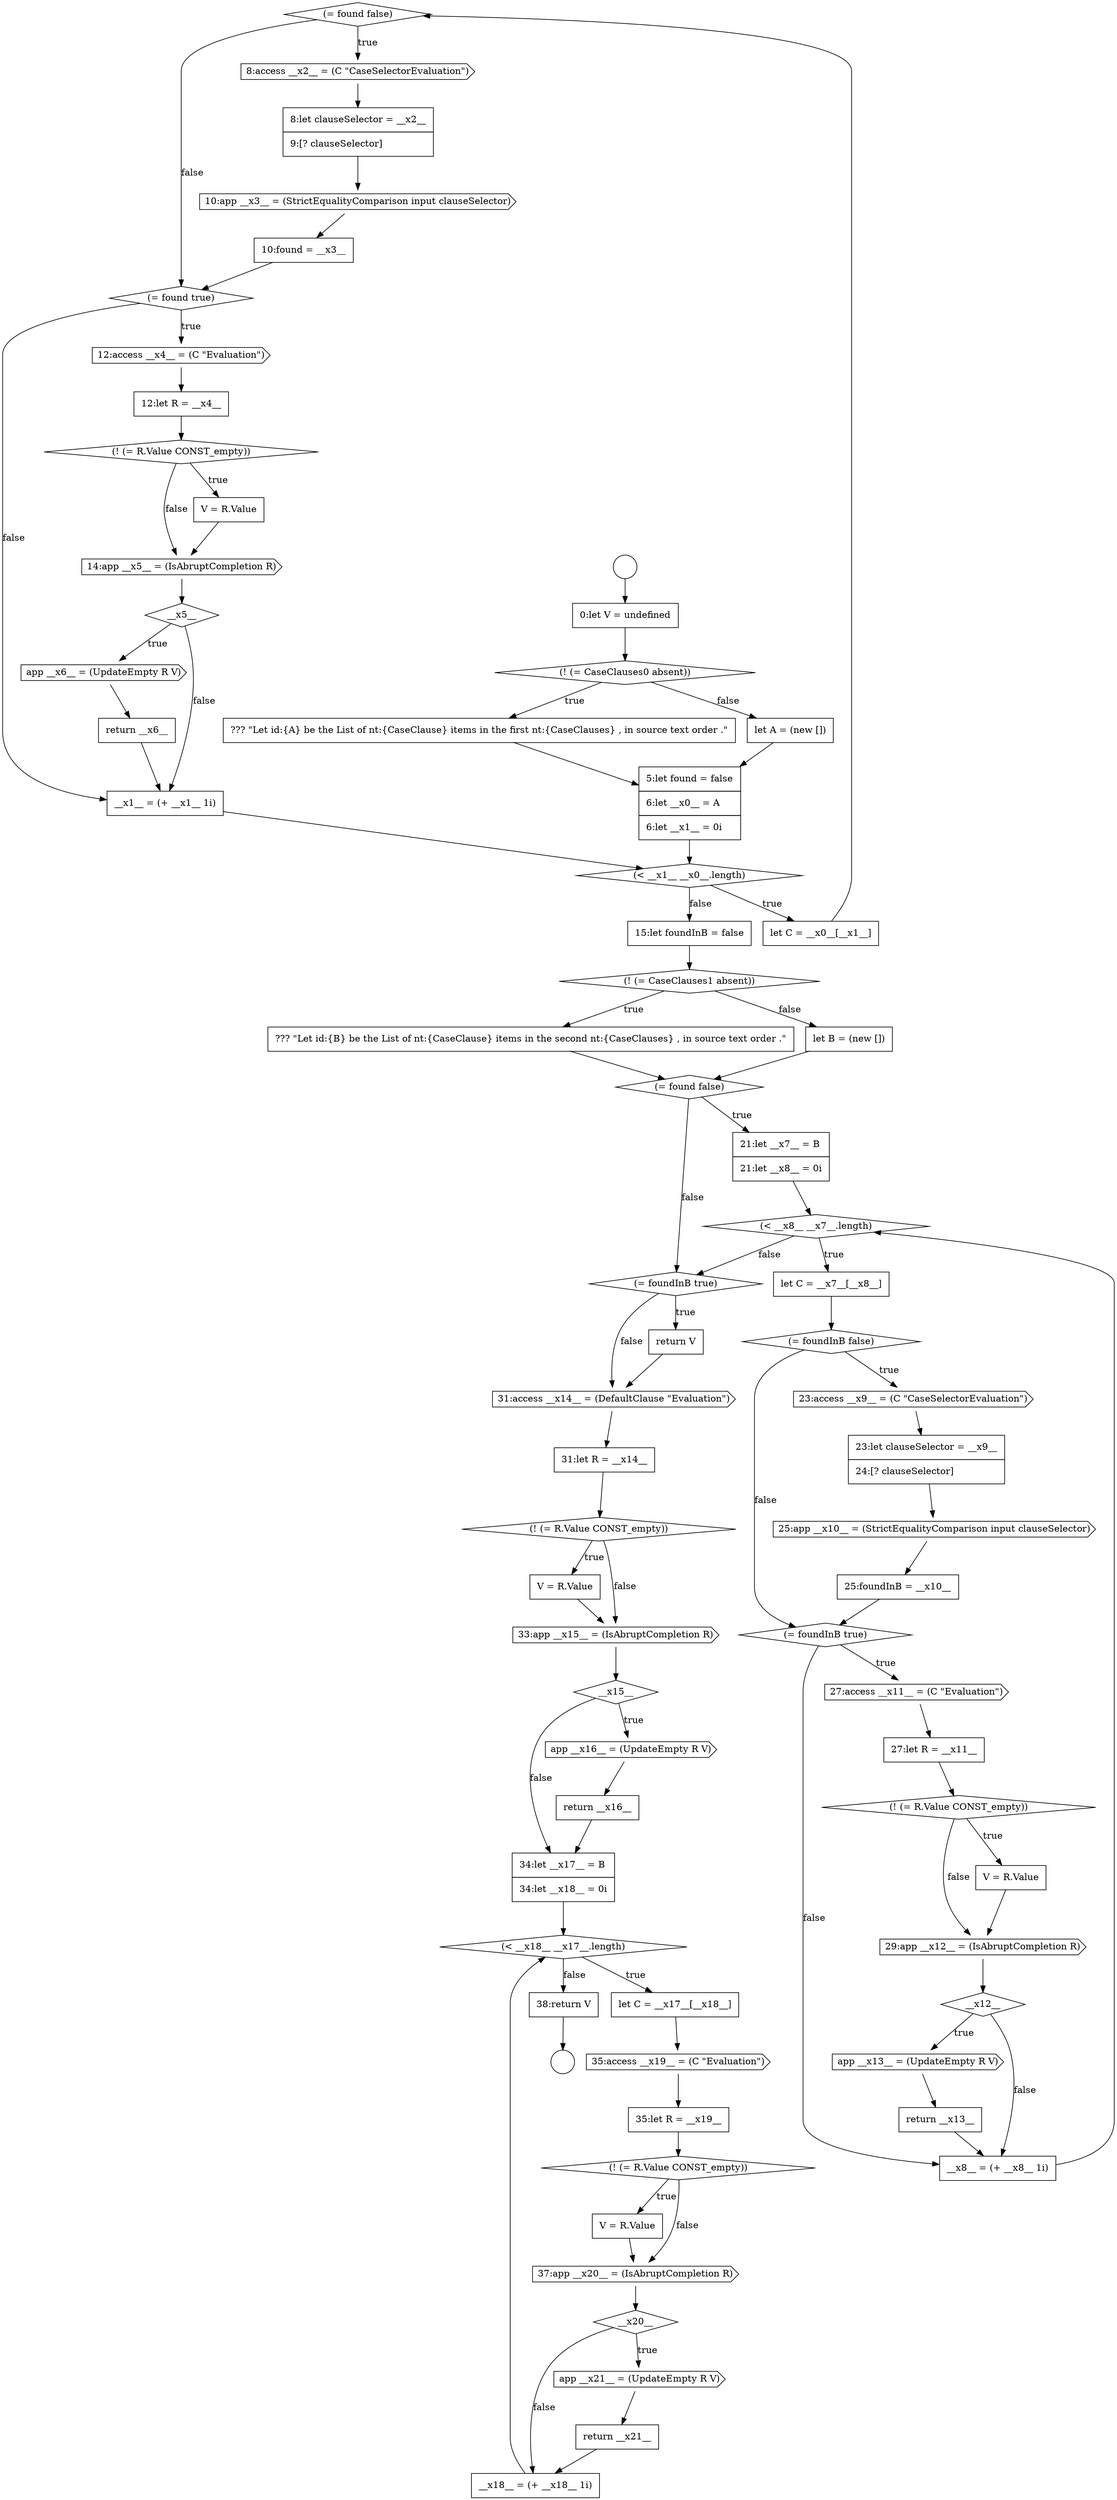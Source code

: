 digraph {
  node7361 [shape=diamond, label=<<font color="black">(= found false)</font>> color="black" fillcolor="white" style=filled]
  node7385 [shape=cds, label=<<font color="black">23:access __x9__ = (C &quot;CaseSelectorEvaluation&quot;)</font>> color="black" fillcolor="white" style=filled]
  node7411 [shape=none, margin=0, label=<<font color="black">
    <table border="0" cellborder="1" cellspacing="0" cellpadding="10">
      <tr><td align="left">let C = __x17__[__x18__]</td></tr>
    </table>
  </font>> color="black" fillcolor="white" style=filled]
  node7394 [shape=cds, label=<<font color="black">29:app __x12__ = (IsAbruptCompletion R)</font>> color="black" fillcolor="white" style=filled]
  node7402 [shape=none, margin=0, label=<<font color="black">
    <table border="0" cellborder="1" cellspacing="0" cellpadding="10">
      <tr><td align="left">31:let R = __x14__</td></tr>
    </table>
  </font>> color="black" fillcolor="white" style=filled]
  node7367 [shape=cds, label=<<font color="black">12:access __x4__ = (C &quot;Evaluation&quot;)</font>> color="black" fillcolor="white" style=filled]
  node7375 [shape=none, margin=0, label=<<font color="black">
    <table border="0" cellborder="1" cellspacing="0" cellpadding="10">
      <tr><td align="left">__x1__ = (+ __x1__ 1i)</td></tr>
    </table>
  </font>> color="black" fillcolor="white" style=filled]
  node7373 [shape=cds, label=<<font color="black">app __x6__ = (UpdateEmpty R V)</font>> color="black" fillcolor="white" style=filled]
  node7396 [shape=cds, label=<<font color="black">app __x13__ = (UpdateEmpty R V)</font>> color="black" fillcolor="white" style=filled]
  node7358 [shape=none, margin=0, label=<<font color="black">
    <table border="0" cellborder="1" cellspacing="0" cellpadding="10">
      <tr><td align="left">5:let found = false</td></tr>
      <tr><td align="left">6:let __x0__ = A</td></tr>
      <tr><td align="left">6:let __x1__ = 0i</td></tr>
    </table>
  </font>> color="black" fillcolor="white" style=filled]
  node7409 [shape=none, margin=0, label=<<font color="black">
    <table border="0" cellborder="1" cellspacing="0" cellpadding="10">
      <tr><td align="left">34:let __x17__ = B</td></tr>
      <tr><td align="left">34:let __x18__ = 0i</td></tr>
    </table>
  </font>> color="black" fillcolor="white" style=filled]
  node7377 [shape=diamond, label=<<font color="black">(! (= CaseClauses1 absent))</font>> color="black" fillcolor="white" style=filled]
  node7368 [shape=none, margin=0, label=<<font color="black">
    <table border="0" cellborder="1" cellspacing="0" cellpadding="10">
      <tr><td align="left">12:let R = __x4__</td></tr>
    </table>
  </font>> color="black" fillcolor="white" style=filled]
  node7405 [shape=cds, label=<<font color="black">33:app __x15__ = (IsAbruptCompletion R)</font>> color="black" fillcolor="white" style=filled]
  node7400 [shape=none, margin=0, label=<<font color="black">
    <table border="0" cellborder="1" cellspacing="0" cellpadding="10">
      <tr><td align="left">return V</td></tr>
    </table>
  </font>> color="black" fillcolor="white" style=filled]
  node7364 [shape=cds, label=<<font color="black">10:app __x3__ = (StrictEqualityComparison input clauseSelector)</font>> color="black" fillcolor="white" style=filled]
  node7390 [shape=cds, label=<<font color="black">27:access __x11__ = (C &quot;Evaluation&quot;)</font>> color="black" fillcolor="white" style=filled]
  node7386 [shape=none, margin=0, label=<<font color="black">
    <table border="0" cellborder="1" cellspacing="0" cellpadding="10">
      <tr><td align="left">23:let clauseSelector = __x9__</td></tr>
      <tr><td align="left">24:[? clauseSelector]</td></tr>
    </table>
  </font>> color="black" fillcolor="white" style=filled]
  node7418 [shape=cds, label=<<font color="black">app __x21__ = (UpdateEmpty R V)</font>> color="black" fillcolor="white" style=filled]
  node7401 [shape=cds, label=<<font color="black">31:access __x14__ = (DefaultClause &quot;Evaluation&quot;)</font>> color="black" fillcolor="white" style=filled]
  node7369 [shape=diamond, label=<<font color="black">(! (= R.Value CONST_empty))</font>> color="black" fillcolor="white" style=filled]
  node7376 [shape=none, margin=0, label=<<font color="black">
    <table border="0" cellborder="1" cellspacing="0" cellpadding="10">
      <tr><td align="left">15:let foundInB = false</td></tr>
    </table>
  </font>> color="black" fillcolor="white" style=filled]
  node7413 [shape=none, margin=0, label=<<font color="black">
    <table border="0" cellborder="1" cellspacing="0" cellpadding="10">
      <tr><td align="left">35:let R = __x19__</td></tr>
    </table>
  </font>> color="black" fillcolor="white" style=filled]
  node7381 [shape=none, margin=0, label=<<font color="black">
    <table border="0" cellborder="1" cellspacing="0" cellpadding="10">
      <tr><td align="left">21:let __x7__ = B</td></tr>
      <tr><td align="left">21:let __x8__ = 0i</td></tr>
    </table>
  </font>> color="black" fillcolor="white" style=filled]
  node7354 [shape=none, margin=0, label=<<font color="black">
    <table border="0" cellborder="1" cellspacing="0" cellpadding="10">
      <tr><td align="left">0:let V = undefined</td></tr>
    </table>
  </font>> color="black" fillcolor="white" style=filled]
  node7408 [shape=none, margin=0, label=<<font color="black">
    <table border="0" cellborder="1" cellspacing="0" cellpadding="10">
      <tr><td align="left">return __x16__</td></tr>
    </table>
  </font>> color="black" fillcolor="white" style=filled]
  node7393 [shape=none, margin=0, label=<<font color="black">
    <table border="0" cellborder="1" cellspacing="0" cellpadding="10">
      <tr><td align="left">V = R.Value</td></tr>
    </table>
  </font>> color="black" fillcolor="white" style=filled]
  node7357 [shape=none, margin=0, label=<<font color="black">
    <table border="0" cellborder="1" cellspacing="0" cellpadding="10">
      <tr><td align="left">let A = (new [])</td></tr>
    </table>
  </font>> color="black" fillcolor="white" style=filled]
  node7410 [shape=diamond, label=<<font color="black">(&lt; __x18__ __x17__.length)</font>> color="black" fillcolor="white" style=filled]
  node7353 [shape=circle label=" " color="black" fillcolor="white" style=filled]
  node7378 [shape=none, margin=0, label=<<font color="black">
    <table border="0" cellborder="1" cellspacing="0" cellpadding="10">
      <tr><td align="left">??? &quot;Let id:{B} be the List of nt:{CaseClause} items in the second nt:{CaseClauses} , in source text order .&quot;</td></tr>
    </table>
  </font>> color="black" fillcolor="white" style=filled]
  node7421 [shape=none, margin=0, label=<<font color="black">
    <table border="0" cellborder="1" cellspacing="0" cellpadding="10">
      <tr><td align="left">38:return V</td></tr>
    </table>
  </font>> color="black" fillcolor="white" style=filled]
  node7389 [shape=diamond, label=<<font color="black">(= foundInB true)</font>> color="black" fillcolor="white" style=filled]
  node7365 [shape=none, margin=0, label=<<font color="black">
    <table border="0" cellborder="1" cellspacing="0" cellpadding="10">
      <tr><td align="left">10:found = __x3__</td></tr>
    </table>
  </font>> color="black" fillcolor="white" style=filled]
  node7417 [shape=diamond, label=<<font color="black">__x20__</font>> color="black" fillcolor="white" style=filled]
  node7404 [shape=none, margin=0, label=<<font color="black">
    <table border="0" cellborder="1" cellspacing="0" cellpadding="10">
      <tr><td align="left">V = R.Value</td></tr>
    </table>
  </font>> color="black" fillcolor="white" style=filled]
  node7407 [shape=cds, label=<<font color="black">app __x16__ = (UpdateEmpty R V)</font>> color="black" fillcolor="white" style=filled]
  node7397 [shape=none, margin=0, label=<<font color="black">
    <table border="0" cellborder="1" cellspacing="0" cellpadding="10">
      <tr><td align="left">return __x13__</td></tr>
    </table>
  </font>> color="black" fillcolor="white" style=filled]
  node7414 [shape=diamond, label=<<font color="black">(! (= R.Value CONST_empty))</font>> color="black" fillcolor="white" style=filled]
  node7382 [shape=diamond, label=<<font color="black">(&lt; __x8__ __x7__.length)</font>> color="black" fillcolor="white" style=filled]
  node7372 [shape=diamond, label=<<font color="black">__x5__</font>> color="black" fillcolor="white" style=filled]
  node7415 [shape=none, margin=0, label=<<font color="black">
    <table border="0" cellborder="1" cellspacing="0" cellpadding="10">
      <tr><td align="left">V = R.Value</td></tr>
    </table>
  </font>> color="black" fillcolor="white" style=filled]
  node7379 [shape=none, margin=0, label=<<font color="black">
    <table border="0" cellborder="1" cellspacing="0" cellpadding="10">
      <tr><td align="left">let B = (new [])</td></tr>
    </table>
  </font>> color="black" fillcolor="white" style=filled]
  node7360 [shape=none, margin=0, label=<<font color="black">
    <table border="0" cellborder="1" cellspacing="0" cellpadding="10">
      <tr><td align="left">let C = __x0__[__x1__]</td></tr>
    </table>
  </font>> color="black" fillcolor="white" style=filled]
  node7362 [shape=cds, label=<<font color="black">8:access __x2__ = (C &quot;CaseSelectorEvaluation&quot;)</font>> color="black" fillcolor="white" style=filled]
  node7383 [shape=none, margin=0, label=<<font color="black">
    <table border="0" cellborder="1" cellspacing="0" cellpadding="10">
      <tr><td align="left">let C = __x7__[__x8__]</td></tr>
    </table>
  </font>> color="black" fillcolor="white" style=filled]
  node7366 [shape=diamond, label=<<font color="black">(= found true)</font>> color="black" fillcolor="white" style=filled]
  node7356 [shape=none, margin=0, label=<<font color="black">
    <table border="0" cellborder="1" cellspacing="0" cellpadding="10">
      <tr><td align="left">??? &quot;Let id:{A} be the List of nt:{CaseClause} items in the first nt:{CaseClauses} , in source text order .&quot;</td></tr>
    </table>
  </font>> color="black" fillcolor="white" style=filled]
  node7403 [shape=diamond, label=<<font color="black">(! (= R.Value CONST_empty))</font>> color="black" fillcolor="white" style=filled]
  node7371 [shape=cds, label=<<font color="black">14:app __x5__ = (IsAbruptCompletion R)</font>> color="black" fillcolor="white" style=filled]
  node7420 [shape=none, margin=0, label=<<font color="black">
    <table border="0" cellborder="1" cellspacing="0" cellpadding="10">
      <tr><td align="left">__x18__ = (+ __x18__ 1i)</td></tr>
    </table>
  </font>> color="black" fillcolor="white" style=filled]
  node7388 [shape=none, margin=0, label=<<font color="black">
    <table border="0" cellborder="1" cellspacing="0" cellpadding="10">
      <tr><td align="left">25:foundInB = __x10__</td></tr>
    </table>
  </font>> color="black" fillcolor="white" style=filled]
  node7398 [shape=none, margin=0, label=<<font color="black">
    <table border="0" cellborder="1" cellspacing="0" cellpadding="10">
      <tr><td align="left">__x8__ = (+ __x8__ 1i)</td></tr>
    </table>
  </font>> color="black" fillcolor="white" style=filled]
  node7391 [shape=none, margin=0, label=<<font color="black">
    <table border="0" cellborder="1" cellspacing="0" cellpadding="10">
      <tr><td align="left">27:let R = __x11__</td></tr>
    </table>
  </font>> color="black" fillcolor="white" style=filled]
  node7374 [shape=none, margin=0, label=<<font color="black">
    <table border="0" cellborder="1" cellspacing="0" cellpadding="10">
      <tr><td align="left">return __x6__</td></tr>
    </table>
  </font>> color="black" fillcolor="white" style=filled]
  node7380 [shape=diamond, label=<<font color="black">(= found false)</font>> color="black" fillcolor="white" style=filled]
  node7363 [shape=none, margin=0, label=<<font color="black">
    <table border="0" cellborder="1" cellspacing="0" cellpadding="10">
      <tr><td align="left">8:let clauseSelector = __x2__</td></tr>
      <tr><td align="left">9:[? clauseSelector]</td></tr>
    </table>
  </font>> color="black" fillcolor="white" style=filled]
  node7395 [shape=diamond, label=<<font color="black">__x12__</font>> color="black" fillcolor="white" style=filled]
  node7412 [shape=cds, label=<<font color="black">35:access __x19__ = (C &quot;Evaluation&quot;)</font>> color="black" fillcolor="white" style=filled]
  node7359 [shape=diamond, label=<<font color="black">(&lt; __x1__ __x0__.length)</font>> color="black" fillcolor="white" style=filled]
  node7384 [shape=diamond, label=<<font color="black">(= foundInB false)</font>> color="black" fillcolor="white" style=filled]
  node7399 [shape=diamond, label=<<font color="black">(= foundInB true)</font>> color="black" fillcolor="white" style=filled]
  node7416 [shape=cds, label=<<font color="black">37:app __x20__ = (IsAbruptCompletion R)</font>> color="black" fillcolor="white" style=filled]
  node7406 [shape=diamond, label=<<font color="black">__x15__</font>> color="black" fillcolor="white" style=filled]
  node7419 [shape=none, margin=0, label=<<font color="black">
    <table border="0" cellborder="1" cellspacing="0" cellpadding="10">
      <tr><td align="left">return __x21__</td></tr>
    </table>
  </font>> color="black" fillcolor="white" style=filled]
  node7355 [shape=diamond, label=<<font color="black">(! (= CaseClauses0 absent))</font>> color="black" fillcolor="white" style=filled]
  node7352 [shape=circle label=" " color="black" fillcolor="white" style=filled]
  node7392 [shape=diamond, label=<<font color="black">(! (= R.Value CONST_empty))</font>> color="black" fillcolor="white" style=filled]
  node7387 [shape=cds, label=<<font color="black">25:app __x10__ = (StrictEqualityComparison input clauseSelector)</font>> color="black" fillcolor="white" style=filled]
  node7370 [shape=none, margin=0, label=<<font color="black">
    <table border="0" cellborder="1" cellspacing="0" cellpadding="10">
      <tr><td align="left">V = R.Value</td></tr>
    </table>
  </font>> color="black" fillcolor="white" style=filled]
  node7413 -> node7414 [ color="black"]
  node7374 -> node7375 [ color="black"]
  node7366 -> node7367 [label=<<font color="black">true</font>> color="black"]
  node7366 -> node7375 [label=<<font color="black">false</font>> color="black"]
  node7397 -> node7398 [ color="black"]
  node7367 -> node7368 [ color="black"]
  node7388 -> node7389 [ color="black"]
  node7371 -> node7372 [ color="black"]
  node7391 -> node7392 [ color="black"]
  node7376 -> node7377 [ color="black"]
  node7369 -> node7370 [label=<<font color="black">true</font>> color="black"]
  node7369 -> node7371 [label=<<font color="black">false</font>> color="black"]
  node7368 -> node7369 [ color="black"]
  node7421 -> node7353 [ color="black"]
  node7400 -> node7401 [ color="black"]
  node7392 -> node7393 [label=<<font color="black">true</font>> color="black"]
  node7392 -> node7394 [label=<<font color="black">false</font>> color="black"]
  node7354 -> node7355 [ color="black"]
  node7395 -> node7396 [label=<<font color="black">true</font>> color="black"]
  node7395 -> node7398 [label=<<font color="black">false</font>> color="black"]
  node7372 -> node7373 [label=<<font color="black">true</font>> color="black"]
  node7372 -> node7375 [label=<<font color="black">false</font>> color="black"]
  node7384 -> node7385 [label=<<font color="black">true</font>> color="black"]
  node7384 -> node7389 [label=<<font color="black">false</font>> color="black"]
  node7385 -> node7386 [ color="black"]
  node7411 -> node7412 [ color="black"]
  node7378 -> node7380 [ color="black"]
  node7403 -> node7404 [label=<<font color="black">true</font>> color="black"]
  node7403 -> node7405 [label=<<font color="black">false</font>> color="black"]
  node7415 -> node7416 [ color="black"]
  node7359 -> node7360 [label=<<font color="black">true</font>> color="black"]
  node7359 -> node7376 [label=<<font color="black">false</font>> color="black"]
  node7414 -> node7415 [label=<<font color="black">true</font>> color="black"]
  node7414 -> node7416 [label=<<font color="black">false</font>> color="black"]
  node7357 -> node7358 [ color="black"]
  node7356 -> node7358 [ color="black"]
  node7365 -> node7366 [ color="black"]
  node7396 -> node7397 [ color="black"]
  node7361 -> node7362 [label=<<font color="black">true</font>> color="black"]
  node7361 -> node7366 [label=<<font color="black">false</font>> color="black"]
  node7394 -> node7395 [ color="black"]
  node7379 -> node7380 [ color="black"]
  node7418 -> node7419 [ color="black"]
  node7389 -> node7390 [label=<<font color="black">true</font>> color="black"]
  node7389 -> node7398 [label=<<font color="black">false</font>> color="black"]
  node7406 -> node7407 [label=<<font color="black">true</font>> color="black"]
  node7406 -> node7409 [label=<<font color="black">false</font>> color="black"]
  node7409 -> node7410 [ color="black"]
  node7381 -> node7382 [ color="black"]
  node7355 -> node7356 [label=<<font color="black">true</font>> color="black"]
  node7355 -> node7357 [label=<<font color="black">false</font>> color="black"]
  node7373 -> node7374 [ color="black"]
  node7377 -> node7378 [label=<<font color="black">true</font>> color="black"]
  node7377 -> node7379 [label=<<font color="black">false</font>> color="black"]
  node7402 -> node7403 [ color="black"]
  node7417 -> node7418 [label=<<font color="black">true</font>> color="black"]
  node7417 -> node7420 [label=<<font color="black">false</font>> color="black"]
  node7364 -> node7365 [ color="black"]
  node7405 -> node7406 [ color="black"]
  node7404 -> node7405 [ color="black"]
  node7390 -> node7391 [ color="black"]
  node7362 -> node7363 [ color="black"]
  node7408 -> node7409 [ color="black"]
  node7352 -> node7354 [ color="black"]
  node7363 -> node7364 [ color="black"]
  node7393 -> node7394 [ color="black"]
  node7370 -> node7371 [ color="black"]
  node7416 -> node7417 [ color="black"]
  node7412 -> node7413 [ color="black"]
  node7360 -> node7361 [ color="black"]
  node7382 -> node7383 [label=<<font color="black">true</font>> color="black"]
  node7382 -> node7399 [label=<<font color="black">false</font>> color="black"]
  node7401 -> node7402 [ color="black"]
  node7375 -> node7359 [ color="black"]
  node7407 -> node7408 [ color="black"]
  node7420 -> node7410 [ color="black"]
  node7410 -> node7411 [label=<<font color="black">true</font>> color="black"]
  node7410 -> node7421 [label=<<font color="black">false</font>> color="black"]
  node7398 -> node7382 [ color="black"]
  node7358 -> node7359 [ color="black"]
  node7419 -> node7420 [ color="black"]
  node7399 -> node7400 [label=<<font color="black">true</font>> color="black"]
  node7399 -> node7401 [label=<<font color="black">false</font>> color="black"]
  node7383 -> node7384 [ color="black"]
  node7380 -> node7381 [label=<<font color="black">true</font>> color="black"]
  node7380 -> node7399 [label=<<font color="black">false</font>> color="black"]
  node7386 -> node7387 [ color="black"]
  node7387 -> node7388 [ color="black"]
}
